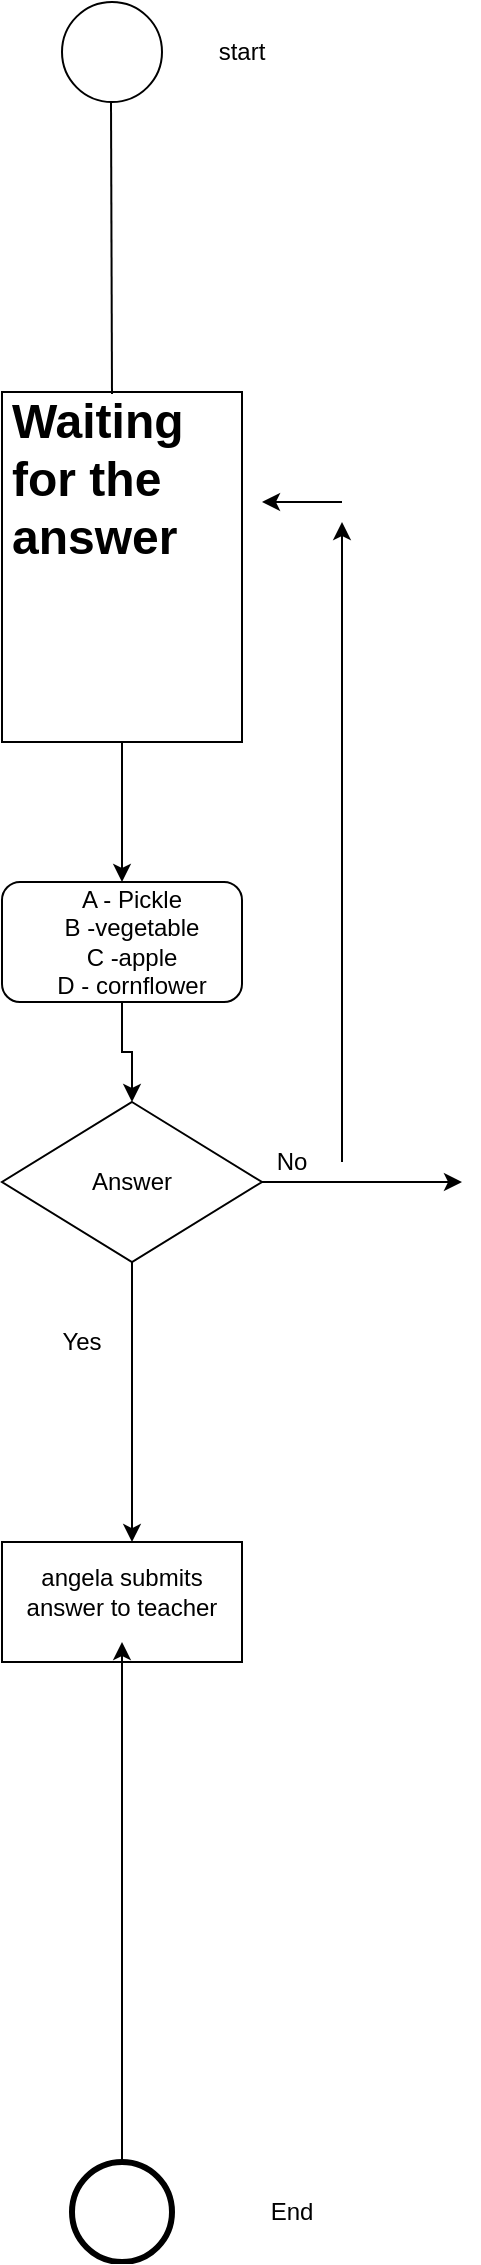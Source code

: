 <mxfile version="12.9.5" type="google"><diagram id="jOlRblojdMT96DEOUh85" name="Page-1"><mxGraphModel dx="1422" dy="1813" grid="1" gridSize="10" guides="1" tooltips="1" connect="1" arrows="1" fold="1" page="1" pageScale="1" pageWidth="850" pageHeight="1100" math="0" shadow="0"><root><mxCell id="0"/><mxCell id="1" parent="0"/><mxCell id="6ruunvTM-GeL87DaNoS5-6" style="edgeStyle=orthogonalEdgeStyle;rounded=0;orthogonalLoop=1;jettySize=auto;html=1;exitX=0.5;exitY=1;exitDx=0;exitDy=0;" edge="1" parent="1" source="6ruunvTM-GeL87DaNoS5-1"><mxGeometry relative="1" as="geometry"><mxPoint x="170" y="160" as="targetPoint"/></mxGeometry></mxCell><mxCell id="6ruunvTM-GeL87DaNoS5-11" style="edgeStyle=orthogonalEdgeStyle;rounded=0;orthogonalLoop=1;jettySize=auto;html=1;exitX=0.5;exitY=1;exitDx=0;exitDy=0;" edge="1" parent="1" source="6ruunvTM-GeL87DaNoS5-1"><mxGeometry relative="1" as="geometry"><mxPoint x="170" y="250" as="targetPoint"/></mxGeometry></mxCell><mxCell id="6ruunvTM-GeL87DaNoS5-1" value="" style="rounded=0;whiteSpace=wrap;html=1;" vertex="1" parent="1"><mxGeometry x="110" y="5" width="120" height="175" as="geometry"/></mxCell><mxCell id="6ruunvTM-GeL87DaNoS5-5" style="edgeStyle=orthogonalEdgeStyle;rounded=0;orthogonalLoop=1;jettySize=auto;html=1;exitX=0.5;exitY=1;exitDx=0;exitDy=0;" edge="1" parent="1" source="6ruunvTM-GeL87DaNoS5-3"><mxGeometry relative="1" as="geometry"><mxPoint x="170" y="430" as="targetPoint"/><Array as="points"><mxPoint x="175" y="430"/></Array></mxGeometry></mxCell><mxCell id="6ruunvTM-GeL87DaNoS5-27" style="edgeStyle=orthogonalEdgeStyle;rounded=0;orthogonalLoop=1;jettySize=auto;html=1;exitX=0.5;exitY=1;exitDx=0;exitDy=0;entryX=0.55;entryY=0.143;entryDx=0;entryDy=0;entryPerimeter=0;" edge="1" parent="1" source="6ruunvTM-GeL87DaNoS5-3" target="6ruunvTM-GeL87DaNoS5-18"><mxGeometry relative="1" as="geometry"/></mxCell><mxCell id="6ruunvTM-GeL87DaNoS5-28" style="edgeStyle=orthogonalEdgeStyle;rounded=0;orthogonalLoop=1;jettySize=auto;html=1;exitX=1;exitY=0.5;exitDx=0;exitDy=0;" edge="1" parent="1" source="6ruunvTM-GeL87DaNoS5-3"><mxGeometry relative="1" as="geometry"><mxPoint x="340" y="400" as="targetPoint"/></mxGeometry></mxCell><mxCell id="6ruunvTM-GeL87DaNoS5-3" value="" style="rhombus;whiteSpace=wrap;html=1;" vertex="1" parent="1"><mxGeometry x="110" y="360" width="130" height="80" as="geometry"/></mxCell><mxCell id="6ruunvTM-GeL87DaNoS5-7" value="" style="endArrow=classic;html=1;" edge="1" parent="1"><mxGeometry width="50" height="50" relative="1" as="geometry"><mxPoint x="280" y="390" as="sourcePoint"/><mxPoint x="280" y="70" as="targetPoint"/><Array as="points"><mxPoint x="280" y="360"/></Array></mxGeometry></mxCell><mxCell id="6ruunvTM-GeL87DaNoS5-8" value="" style="endArrow=classic;html=1;" edge="1" parent="1"><mxGeometry width="50" height="50" relative="1" as="geometry"><mxPoint x="280" y="60" as="sourcePoint"/><mxPoint x="240" y="60" as="targetPoint"/><Array as="points"><mxPoint x="260" y="60"/></Array></mxGeometry></mxCell><mxCell id="6ruunvTM-GeL87DaNoS5-10" value="&lt;h1&gt;Waiting for the answer&lt;/h1&gt;" style="text;html=1;strokeColor=none;fillColor=none;spacing=5;spacingTop=-20;whiteSpace=wrap;overflow=hidden;rounded=0;" vertex="1" parent="1"><mxGeometry x="110" width="120" height="180" as="geometry"/></mxCell><mxCell id="6ruunvTM-GeL87DaNoS5-14" value="Yes" style="text;html=1;strokeColor=none;fillColor=none;align=center;verticalAlign=middle;whiteSpace=wrap;rounded=0;" vertex="1" parent="1"><mxGeometry x="130" y="470" width="40" height="20" as="geometry"/></mxCell><mxCell id="6ruunvTM-GeL87DaNoS5-15" value="No" style="text;html=1;strokeColor=none;fillColor=none;align=center;verticalAlign=middle;whiteSpace=wrap;rounded=0;" vertex="1" parent="1"><mxGeometry x="235" y="380" width="40" height="20" as="geometry"/></mxCell><mxCell id="6ruunvTM-GeL87DaNoS5-16" value="Answer" style="text;html=1;strokeColor=none;fillColor=none;align=center;verticalAlign=middle;whiteSpace=wrap;rounded=0;" vertex="1" parent="1"><mxGeometry x="155" y="385" width="40" height="30" as="geometry"/></mxCell><mxCell id="6ruunvTM-GeL87DaNoS5-17" value="" style="rounded=0;whiteSpace=wrap;html=1;" vertex="1" parent="1"><mxGeometry x="110" y="580" width="120" height="60" as="geometry"/></mxCell><mxCell id="6ruunvTM-GeL87DaNoS5-21" style="edgeStyle=orthogonalEdgeStyle;rounded=0;orthogonalLoop=1;jettySize=auto;html=1;exitX=0.5;exitY=1;exitDx=0;exitDy=0;" edge="1" parent="1" source="6ruunvTM-GeL87DaNoS5-18"><mxGeometry relative="1" as="geometry"><mxPoint x="170" y="630" as="targetPoint"/></mxGeometry></mxCell><mxCell id="6ruunvTM-GeL87DaNoS5-25" style="edgeStyle=orthogonalEdgeStyle;rounded=0;orthogonalLoop=1;jettySize=auto;html=1;exitX=0.5;exitY=1;exitDx=0;exitDy=0;entryX=0.6;entryY=0.4;entryDx=0;entryDy=0;entryPerimeter=0;" edge="1" parent="1" source="6ruunvTM-GeL87DaNoS5-18" target="6ruunvTM-GeL87DaNoS5-20"><mxGeometry relative="1" as="geometry"><Array as="points"><mxPoint x="170" y="910"/></Array></mxGeometry></mxCell><mxCell id="6ruunvTM-GeL87DaNoS5-18" value="angela submits answer to teacher" style="text;html=1;strokeColor=none;fillColor=none;align=center;verticalAlign=middle;whiteSpace=wrap;rounded=0;" vertex="1" parent="1"><mxGeometry x="120" y="570" width="100" height="70" as="geometry"/></mxCell><mxCell id="6ruunvTM-GeL87DaNoS5-20" value="" style="shape=mxgraph.bpmn.shape;html=1;verticalLabelPosition=bottom;labelBackgroundColor=#ffffff;verticalAlign=top;align=center;perimeter=ellipsePerimeter;outlineConnect=0;outline=end;symbol=general;" vertex="1" parent="1"><mxGeometry x="145" y="890" width="50" height="50" as="geometry"/></mxCell><mxCell id="6ruunvTM-GeL87DaNoS5-22" value="" style="shape=mxgraph.bpmn.shape;html=1;verticalLabelPosition=bottom;labelBackgroundColor=#ffffff;verticalAlign=top;align=center;perimeter=ellipsePerimeter;outlineConnect=0;outline=standard;symbol=general;" vertex="1" parent="1"><mxGeometry x="140" y="-190" width="50" height="50" as="geometry"/></mxCell><mxCell id="6ruunvTM-GeL87DaNoS5-24" value="" style="endArrow=none;html=1;" edge="1" parent="1"><mxGeometry width="50" height="50" relative="1" as="geometry"><mxPoint x="165" y="6" as="sourcePoint"/><mxPoint x="164.5" y="-140" as="targetPoint"/></mxGeometry></mxCell><mxCell id="6ruunvTM-GeL87DaNoS5-26" style="edgeStyle=orthogonalEdgeStyle;rounded=0;orthogonalLoop=1;jettySize=auto;html=1;exitX=0.5;exitY=1;exitDx=0;exitDy=0;" edge="1" parent="1" source="6ruunvTM-GeL87DaNoS5-14" target="6ruunvTM-GeL87DaNoS5-14"><mxGeometry relative="1" as="geometry"/></mxCell><mxCell id="6ruunvTM-GeL87DaNoS5-30" style="edgeStyle=orthogonalEdgeStyle;rounded=0;orthogonalLoop=1;jettySize=auto;html=1;exitX=0.5;exitY=1;exitDx=0;exitDy=0;entryX=0.5;entryY=0;entryDx=0;entryDy=0;" edge="1" parent="1" source="6ruunvTM-GeL87DaNoS5-29" target="6ruunvTM-GeL87DaNoS5-3"><mxGeometry relative="1" as="geometry"/></mxCell><mxCell id="6ruunvTM-GeL87DaNoS5-29" value="" style="rounded=1;whiteSpace=wrap;html=1;" vertex="1" parent="1"><mxGeometry x="110" y="250" width="120" height="60" as="geometry"/></mxCell><mxCell id="6ruunvTM-GeL87DaNoS5-31" value="A - Pickle&lt;br&gt;B -vegetable&lt;br&gt;C -apple&lt;br&gt;D - cornflower" style="text;html=1;strokeColor=none;fillColor=none;align=center;verticalAlign=middle;whiteSpace=wrap;rounded=0;" vertex="1" parent="1"><mxGeometry x="120" y="225" width="110" height="110" as="geometry"/></mxCell><mxCell id="6ruunvTM-GeL87DaNoS5-33" value="start" style="text;html=1;strokeColor=none;fillColor=none;align=center;verticalAlign=middle;whiteSpace=wrap;rounded=0;" vertex="1" parent="1"><mxGeometry x="210" y="-175" width="40" height="20" as="geometry"/></mxCell><mxCell id="6ruunvTM-GeL87DaNoS5-35" value="End" style="text;html=1;strokeColor=none;fillColor=none;align=center;verticalAlign=middle;whiteSpace=wrap;rounded=0;" vertex="1" parent="1"><mxGeometry x="235" y="905" width="40" height="20" as="geometry"/></mxCell></root></mxGraphModel></diagram></mxfile>